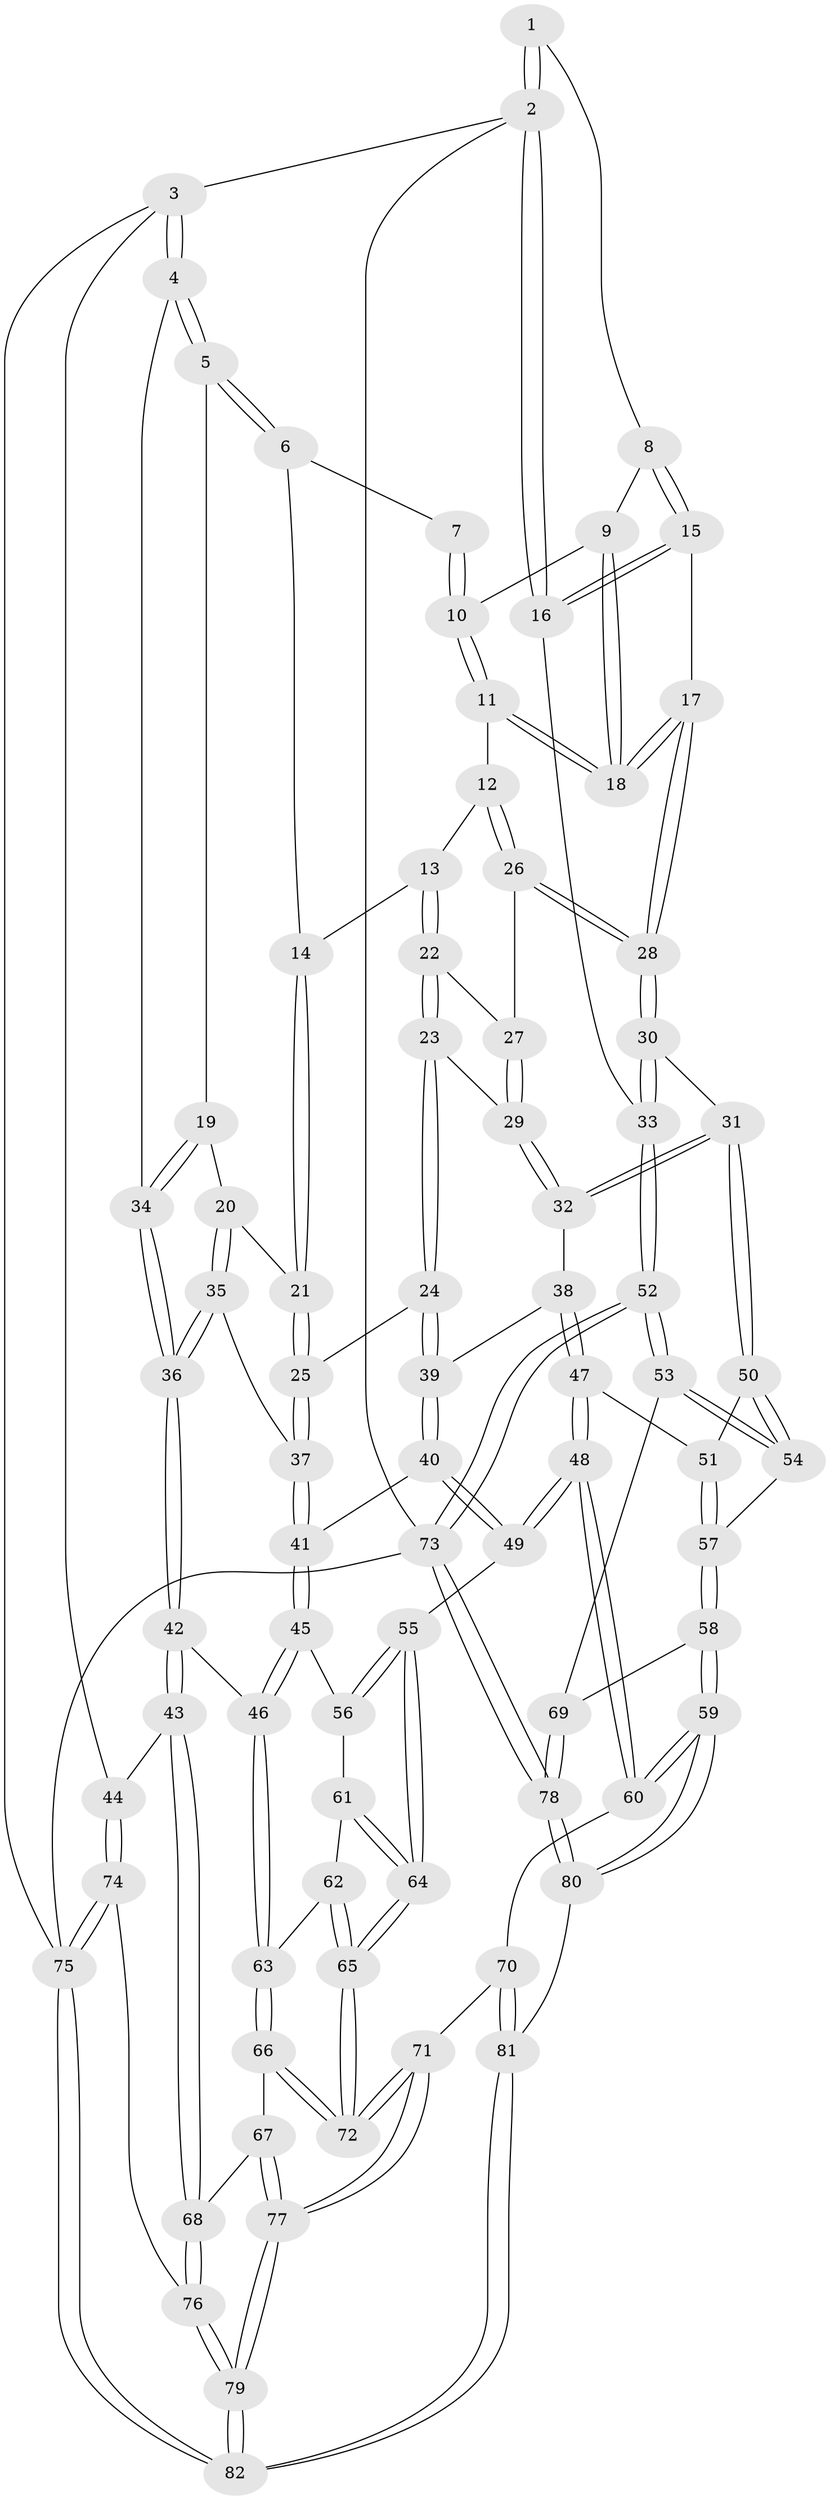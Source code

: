 // Generated by graph-tools (version 1.1) at 2025/27/03/15/25 16:27:56]
// undirected, 82 vertices, 202 edges
graph export_dot {
graph [start="1"]
  node [color=gray90,style=filled];
  1 [pos="+0.7351791835052159+0"];
  2 [pos="+1+0"];
  3 [pos="+0+0"];
  4 [pos="+0+0"];
  5 [pos="+0.17671209596610338+0"];
  6 [pos="+0.6828226102845866+0"];
  7 [pos="+0.6867061962400679+0"];
  8 [pos="+0.8395021374768946+0.04115543836772458"];
  9 [pos="+0.8337134533945572+0.047039070726467166"];
  10 [pos="+0.7649886299270152+0.07443282274659664"];
  11 [pos="+0.7549081387436362+0.13045451532604696"];
  12 [pos="+0.7171498534338856+0.14312913123816365"];
  13 [pos="+0.7060718178702514+0.14234633362455126"];
  14 [pos="+0.6265020265530323+0.08663714877043723"];
  15 [pos="+1+0.04507293354496943"];
  16 [pos="+1+0"];
  17 [pos="+0.8836894696171529+0.19467776432732267"];
  18 [pos="+0.8757176498268434+0.18968818292164852"];
  19 [pos="+0.2654146905463765+0.022815369997662066"];
  20 [pos="+0.37524739756712805+0.14952140427643354"];
  21 [pos="+0.4026507752559011+0.17877104950055372"];
  22 [pos="+0.6397729235336048+0.21866043122039688"];
  23 [pos="+0.5492881815065285+0.28953490953635086"];
  24 [pos="+0.49634127911299436+0.28969597741924064"];
  25 [pos="+0.4327616516425954+0.2490688146112658"];
  26 [pos="+0.726177511005894+0.2375867687835822"];
  27 [pos="+0.718834754439475+0.2501827538651067"];
  28 [pos="+0.8671664792888911+0.2629458114212198"];
  29 [pos="+0.695477830256242+0.34337089217580424"];
  30 [pos="+0.861274132828651+0.37581734425485136"];
  31 [pos="+0.7898900879697073+0.4168803466271048"];
  32 [pos="+0.7646990295869786+0.4042466852100319"];
  33 [pos="+1+0.47475167067569146"];
  34 [pos="+0.13861101518470098+0.36937429926489607"];
  35 [pos="+0.16894657353260858+0.413659850872838"];
  36 [pos="+0.1264648992097238+0.4227445943727794"];
  37 [pos="+0.3441275896153771+0.39033554835772744"];
  38 [pos="+0.5451614173757511+0.4701076687605085"];
  39 [pos="+0.5398271793327808+0.4630823445156561"];
  40 [pos="+0.3627920482498146+0.5225494095231843"];
  41 [pos="+0.35685083325551575+0.5167945114165414"];
  42 [pos="+0.0405108567197396+0.5082285945481431"];
  43 [pos="+0+0.5082899040978384"];
  44 [pos="+0+0.49918072693463983"];
  45 [pos="+0.18115151455414444+0.5646810001529836"];
  46 [pos="+0.11852266473600594+0.5645090759680257"];
  47 [pos="+0.5740611565892915+0.5701516066499958"];
  48 [pos="+0.4975130366175583+0.6553683851135708"];
  49 [pos="+0.4079726422164357+0.6263764311130346"];
  50 [pos="+0.7730682002408079+0.5052694650898577"];
  51 [pos="+0.5779214079223981+0.5705079634225525"];
  52 [pos="+1+0.7628087841727529"];
  53 [pos="+0.8652421062117526+0.6618931023926719"];
  54 [pos="+0.8112137300302213+0.6113379062143498"];
  55 [pos="+0.37625110003021367+0.6495919386441253"];
  56 [pos="+0.22743734080386419+0.5950364478828417"];
  57 [pos="+0.6876089801706181+0.6665738783959507"];
  58 [pos="+0.6446408868210449+0.7993047942807611"];
  59 [pos="+0.6153503622884855+0.8185472995032745"];
  60 [pos="+0.5230686799625538+0.7456207171099746"];
  61 [pos="+0.2917499901533739+0.6652570921498958"];
  62 [pos="+0.23982351507315672+0.6897300066721933"];
  63 [pos="+0.16185995003456688+0.6737632099082278"];
  64 [pos="+0.3552652707817003+0.6722438862249029"];
  65 [pos="+0.3206253403274555+0.7630020041840423"];
  66 [pos="+0.1623253014735733+0.7331325578314519"];
  67 [pos="+0.13486982117726462+0.7846390676002827"];
  68 [pos="+0.0838289750896589+0.8035571461157421"];
  69 [pos="+0.7429333604518977+0.7872477505142328"];
  70 [pos="+0.36364660153535483+0.8478058291973988"];
  71 [pos="+0.32312368408378933+0.823342589059306"];
  72 [pos="+0.31772703372879924+0.8076076885066285"];
  73 [pos="+1+1"];
  74 [pos="+0+0.7870174712395113"];
  75 [pos="+0+1"];
  76 [pos="+0.07530303837537745+0.8112193237066814"];
  77 [pos="+0.20844869634321103+0.8872550323994647"];
  78 [pos="+1+1"];
  79 [pos="+0.0674771793001374+1"];
  80 [pos="+0.6114020796323709+1"];
  81 [pos="+0.4603058014943412+1"];
  82 [pos="+0.043622869570879526+1"];
  1 -- 2;
  1 -- 2;
  1 -- 8;
  2 -- 3;
  2 -- 16;
  2 -- 16;
  2 -- 73;
  3 -- 4;
  3 -- 4;
  3 -- 44;
  3 -- 75;
  4 -- 5;
  4 -- 5;
  4 -- 34;
  5 -- 6;
  5 -- 6;
  5 -- 19;
  6 -- 7;
  6 -- 14;
  7 -- 10;
  7 -- 10;
  8 -- 9;
  8 -- 15;
  8 -- 15;
  9 -- 10;
  9 -- 18;
  9 -- 18;
  10 -- 11;
  10 -- 11;
  11 -- 12;
  11 -- 18;
  11 -- 18;
  12 -- 13;
  12 -- 26;
  12 -- 26;
  13 -- 14;
  13 -- 22;
  13 -- 22;
  14 -- 21;
  14 -- 21;
  15 -- 16;
  15 -- 16;
  15 -- 17;
  16 -- 33;
  17 -- 18;
  17 -- 18;
  17 -- 28;
  17 -- 28;
  19 -- 20;
  19 -- 34;
  19 -- 34;
  20 -- 21;
  20 -- 35;
  20 -- 35;
  21 -- 25;
  21 -- 25;
  22 -- 23;
  22 -- 23;
  22 -- 27;
  23 -- 24;
  23 -- 24;
  23 -- 29;
  24 -- 25;
  24 -- 39;
  24 -- 39;
  25 -- 37;
  25 -- 37;
  26 -- 27;
  26 -- 28;
  26 -- 28;
  27 -- 29;
  27 -- 29;
  28 -- 30;
  28 -- 30;
  29 -- 32;
  29 -- 32;
  30 -- 31;
  30 -- 33;
  30 -- 33;
  31 -- 32;
  31 -- 32;
  31 -- 50;
  31 -- 50;
  32 -- 38;
  33 -- 52;
  33 -- 52;
  34 -- 36;
  34 -- 36;
  35 -- 36;
  35 -- 36;
  35 -- 37;
  36 -- 42;
  36 -- 42;
  37 -- 41;
  37 -- 41;
  38 -- 39;
  38 -- 47;
  38 -- 47;
  39 -- 40;
  39 -- 40;
  40 -- 41;
  40 -- 49;
  40 -- 49;
  41 -- 45;
  41 -- 45;
  42 -- 43;
  42 -- 43;
  42 -- 46;
  43 -- 44;
  43 -- 68;
  43 -- 68;
  44 -- 74;
  44 -- 74;
  45 -- 46;
  45 -- 46;
  45 -- 56;
  46 -- 63;
  46 -- 63;
  47 -- 48;
  47 -- 48;
  47 -- 51;
  48 -- 49;
  48 -- 49;
  48 -- 60;
  48 -- 60;
  49 -- 55;
  50 -- 51;
  50 -- 54;
  50 -- 54;
  51 -- 57;
  51 -- 57;
  52 -- 53;
  52 -- 53;
  52 -- 73;
  52 -- 73;
  53 -- 54;
  53 -- 54;
  53 -- 69;
  54 -- 57;
  55 -- 56;
  55 -- 56;
  55 -- 64;
  55 -- 64;
  56 -- 61;
  57 -- 58;
  57 -- 58;
  58 -- 59;
  58 -- 59;
  58 -- 69;
  59 -- 60;
  59 -- 60;
  59 -- 80;
  59 -- 80;
  60 -- 70;
  61 -- 62;
  61 -- 64;
  61 -- 64;
  62 -- 63;
  62 -- 65;
  62 -- 65;
  63 -- 66;
  63 -- 66;
  64 -- 65;
  64 -- 65;
  65 -- 72;
  65 -- 72;
  66 -- 67;
  66 -- 72;
  66 -- 72;
  67 -- 68;
  67 -- 77;
  67 -- 77;
  68 -- 76;
  68 -- 76;
  69 -- 78;
  69 -- 78;
  70 -- 71;
  70 -- 81;
  70 -- 81;
  71 -- 72;
  71 -- 72;
  71 -- 77;
  71 -- 77;
  73 -- 78;
  73 -- 78;
  73 -- 75;
  74 -- 75;
  74 -- 75;
  74 -- 76;
  75 -- 82;
  75 -- 82;
  76 -- 79;
  76 -- 79;
  77 -- 79;
  77 -- 79;
  78 -- 80;
  78 -- 80;
  79 -- 82;
  79 -- 82;
  80 -- 81;
  81 -- 82;
  81 -- 82;
}
